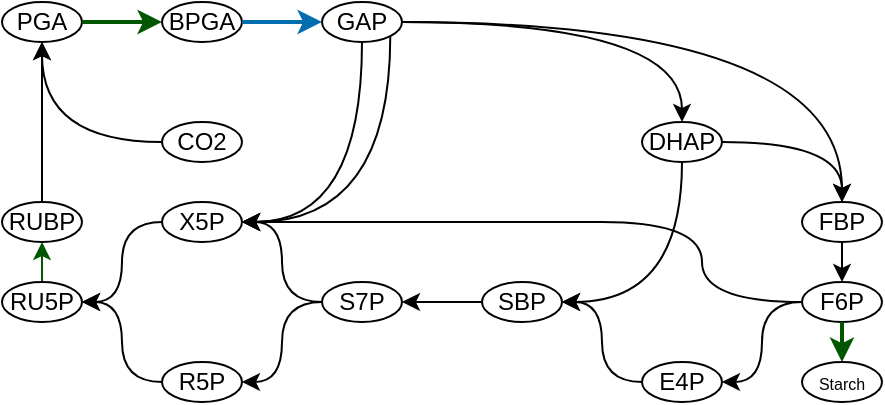 <mxfile>
    <diagram id="m1c5xFg46kZD4bizrOMW" name="Page-1">
        <mxGraphModel dx="265" dy="312" grid="1" gridSize="10" guides="1" tooltips="1" connect="1" arrows="1" fold="1" page="1" pageScale="1" pageWidth="520" pageHeight="300" background="#ffffff" math="0" shadow="0">
            <root>
                <mxCell id="0"/>
                <mxCell id="1" parent="0"/>
                <mxCell id="3" value="PGA" style="ellipse;whiteSpace=wrap;html=1;strokeColor=#000000;strokeWidth=1;" parent="1" vertex="1">
                    <mxGeometry x="40" y="50" width="40" height="20" as="geometry"/>
                </mxCell>
                <mxCell id="5" value="BPGA" style="ellipse;whiteSpace=wrap;html=1;strokeColor=#000000;strokeWidth=1;" parent="1" vertex="1">
                    <mxGeometry x="120" y="50" width="40" height="20" as="geometry"/>
                </mxCell>
                <object label="" reaction="vPGA_kinase" id="2">
                    <mxCell style="edgeStyle=orthogonalEdgeStyle;curved=1;rounded=0;orthogonalLoop=1;jettySize=auto;html=1;exitX=1;exitY=0.5;exitDx=0;exitDy=0;strokeWidth=2;fillColor=#008a00;strokeColor=#005700;" parent="1" source="3" target="5" edge="1">
                        <mxGeometry x="40" y="50" as="geometry"/>
                    </mxCell>
                </object>
                <object label="" reaction="v10" id="42">
                    <mxCell style="edgeStyle=orthogonalEdgeStyle;rounded=0;orthogonalLoop=1;jettySize=auto;html=1;exitX=1;exitY=1;exitDx=0;exitDy=0;entryX=1;entryY=0.5;entryDx=0;entryDy=0;curved=1;strokeColor=#000000;" edge="1" parent="1" source="10" target="29">
                        <mxGeometry relative="1" as="geometry">
                            <Array as="points">
                                <mxPoint x="234" y="160"/>
                            </Array>
                        </mxGeometry>
                    </mxCell>
                </object>
                <mxCell id="10" value="GAP" style="ellipse;whiteSpace=wrap;html=1;strokeColor=#000000;strokeWidth=1;" parent="1" vertex="1">
                    <mxGeometry x="200" y="50" width="40" height="20" as="geometry"/>
                </mxCell>
                <object label="" reaction="vBPGA_dehydrogenase" id="4">
                    <mxCell style="edgeStyle=orthogonalEdgeStyle;curved=1;rounded=0;orthogonalLoop=1;jettySize=auto;html=1;entryX=0;entryY=0.5;entryDx=0;entryDy=0;strokeWidth=2;fillColor=#1ba1e2;strokeColor=#006EAF;exitX=1;exitY=0.5;exitDx=0;exitDy=0;" parent="1" source="5" target="10" edge="1">
                        <mxGeometry x="40" y="50" as="geometry">
                            <mxPoint x="180" y="60" as="sourcePoint"/>
                        </mxGeometry>
                    </mxCell>
                </object>
                <mxCell id="12" value="DHAP" style="ellipse;whiteSpace=wrap;html=1;strokeColor=#000000;strokeWidth=1;" parent="1" vertex="1">
                    <mxGeometry x="360" y="110" width="40" height="20" as="geometry"/>
                </mxCell>
                <object label="" reaction="vTPI" id="6">
                    <mxCell style="edgeStyle=orthogonalEdgeStyle;curved=1;rounded=0;orthogonalLoop=1;jettySize=auto;html=1;exitX=1;exitY=0.5;exitDx=0;exitDy=0;strokeWidth=1;strokeColor=#000000;" parent="1" source="10" target="12" edge="1">
                        <mxGeometry x="40" y="50" as="geometry"/>
                    </mxCell>
                </object>
                <mxCell id="14" value="FBP" style="ellipse;whiteSpace=wrap;html=1;strokeColor=#000000;strokeWidth=1;" parent="1" vertex="1">
                    <mxGeometry x="440" y="150" width="40" height="20" as="geometry"/>
                </mxCell>
                <object label="" reaction="vAldolase" id="7">
                    <mxCell style="edgeStyle=orthogonalEdgeStyle;curved=1;rounded=0;orthogonalLoop=1;jettySize=auto;html=1;exitX=1;exitY=0.5;exitDx=0;exitDy=0;entryX=0.5;entryY=0;entryDx=0;entryDy=0;strokeWidth=1;strokeColor=#000000;" parent="1" source="10" target="14" edge="1">
                        <mxGeometry x="40" y="50" as="geometry"/>
                    </mxCell>
                </object>
                <object label="" reaction="vAldolase" id="39">
                    <mxCell style="edgeStyle=orthogonalEdgeStyle;curved=1;rounded=0;orthogonalLoop=1;jettySize=auto;html=1;exitX=1;exitY=0.5;exitDx=0;exitDy=0;entryX=0.5;entryY=0;entryDx=0;entryDy=0;strokeColor=#000000;" parent="1" source="12" target="14" edge="1">
                        <mxGeometry x="40" y="50" as="geometry"/>
                    </mxCell>
                </object>
                <object label="" reaction="vRuBisCO" id="15">
                    <mxCell style="edgeStyle=orthogonalEdgeStyle;curved=1;rounded=0;orthogonalLoop=1;jettySize=auto;html=1;exitX=0.5;exitY=0;exitDx=0;exitDy=0;entryX=0.5;entryY=1;entryDx=0;entryDy=0;strokeWidth=1;strokeColor=#000000;" parent="1" source="16" target="3" edge="1">
                        <mxGeometry x="40" y="50" as="geometry"/>
                    </mxCell>
                </object>
                <mxCell id="16" value="RUBP" style="ellipse;whiteSpace=wrap;html=1;strokeColor=#000000;strokeWidth=1;" parent="1" vertex="1">
                    <mxGeometry x="40" y="150" width="40" height="20" as="geometry"/>
                </mxCell>
                <object label="" reaction="vRuBisCO" id="17">
                    <mxCell style="edgeStyle=orthogonalEdgeStyle;rounded=0;orthogonalLoop=1;jettySize=auto;html=1;exitX=0;exitY=0.5;exitDx=0;exitDy=0;strokeWidth=1;curved=1;entryX=0.5;entryY=1;entryDx=0;entryDy=0;strokeColor=#000000;" parent="1" source="18" target="3" edge="1">
                        <mxGeometry x="40" y="50" as="geometry">
                            <Array as="points">
                                <mxPoint x="60" y="120"/>
                            </Array>
                        </mxGeometry>
                    </mxCell>
                </object>
                <mxCell id="18" value="CO2" style="ellipse;whiteSpace=wrap;html=1;strokeColor=#000000;strokeWidth=1;" parent="1" vertex="1">
                    <mxGeometry x="120" y="110" width="40" height="20" as="geometry"/>
                </mxCell>
                <mxCell id="20" value="&lt;font style=&quot;font-size: 8px&quot;&gt;Starch&lt;/font&gt;" style="ellipse;whiteSpace=wrap;html=1;strokeColor=#000000;strokeWidth=1;verticalAlign=middle;" parent="1" vertex="1">
                    <mxGeometry x="440" y="230" width="40" height="20" as="geometry"/>
                </mxCell>
                <mxCell id="23" value="F6P" style="ellipse;whiteSpace=wrap;html=1;strokeColor=#000000;strokeWidth=1;" parent="1" vertex="1">
                    <mxGeometry x="440" y="190" width="40" height="20" as="geometry"/>
                </mxCell>
                <object label="" reaction="vFBPase" id="13">
                    <mxCell style="edgeStyle=orthogonalEdgeStyle;rounded=0;orthogonalLoop=1;jettySize=auto;html=1;exitX=0.5;exitY=1;exitDx=0;exitDy=0;entryX=0.5;entryY=0;entryDx=0;entryDy=0;strokeColor=#000000;curved=1;" parent="1" source="14" target="23" edge="1">
                        <mxGeometry x="40" y="50" as="geometry"/>
                    </mxCell>
                </object>
                <object label="" reaction="vStarch" id="19">
                    <mxCell style="edgeStyle=orthogonalEdgeStyle;curved=1;rounded=0;orthogonalLoop=1;jettySize=auto;html=1;entryX=0.5;entryY=0;entryDx=0;entryDy=0;strokeWidth=2;fillColor=#008a00;strokeColor=#005700;exitX=0.5;exitY=1;exitDx=0;exitDy=0;" parent="1" source="23" target="20" edge="1">
                        <mxGeometry x="40" y="50" as="geometry">
                            <mxPoint x="580" y="55" as="sourcePoint"/>
                        </mxGeometry>
                    </mxCell>
                </object>
                <object label="" reaction="v13" id="24">
                    <mxCell style="edgeStyle=orthogonalEdgeStyle;rounded=0;orthogonalLoop=1;jettySize=auto;html=1;exitX=0.5;exitY=0;exitDx=0;exitDy=0;curved=1;strokeColor=#005700;" parent="1" source="25" target="16" edge="1">
                        <mxGeometry x="40" y="50" as="geometry"/>
                    </mxCell>
                </object>
                <mxCell id="25" value="RU5P" style="ellipse;whiteSpace=wrap;html=1;strokeColor=#000000;strokeWidth=1;" parent="1" vertex="1">
                    <mxGeometry x="40" y="190" width="40" height="20" as="geometry"/>
                </mxCell>
                <object label="" reaction="v11" id="26">
                    <mxCell style="edgeStyle=orthogonalEdgeStyle;rounded=0;orthogonalLoop=1;jettySize=auto;html=1;exitX=0;exitY=0.5;exitDx=0;exitDy=0;entryX=1;entryY=0.5;entryDx=0;entryDy=0;strokeColor=#000000;curved=1;" parent="1" source="27" target="25" edge="1">
                        <mxGeometry x="40" y="50" as="geometry"/>
                    </mxCell>
                </object>
                <mxCell id="27" value="R5P" style="ellipse;whiteSpace=wrap;html=1;strokeColor=#000000;strokeWidth=1;" parent="1" vertex="1">
                    <mxGeometry x="120" y="230" width="40" height="20" as="geometry"/>
                </mxCell>
                <object label="" reaction="v12" id="28">
                    <mxCell style="edgeStyle=orthogonalEdgeStyle;rounded=0;orthogonalLoop=1;jettySize=auto;html=1;exitX=0;exitY=0.5;exitDx=0;exitDy=0;entryX=1;entryY=0.5;entryDx=0;entryDy=0;strokeColor=#000000;curved=1;" parent="1" source="29" target="25" edge="1">
                        <mxGeometry x="40" y="50" as="geometry"/>
                    </mxCell>
                </object>
                <mxCell id="29" value="X5P" style="ellipse;whiteSpace=wrap;html=1;strokeColor=#000000;strokeWidth=1;" parent="1" vertex="1">
                    <mxGeometry x="120" y="150" width="40" height="20" as="geometry"/>
                </mxCell>
                <object label="" reaction="vF6P_Transketolase" id="9">
                    <mxCell style="edgeStyle=orthogonalEdgeStyle;curved=1;rounded=0;orthogonalLoop=1;jettySize=auto;html=1;exitX=0.5;exitY=1;exitDx=0;exitDy=0;entryX=1;entryY=0.5;entryDx=0;entryDy=0;strokeColor=#000000;" parent="1" source="10" target="29" edge="1">
                        <mxGeometry x="40" y="50" as="geometry"/>
                    </mxCell>
                </object>
                <object label="" reaction="vF6P_Transketolase" id="22">
                    <mxCell style="edgeStyle=orthogonalEdgeStyle;curved=1;rounded=0;orthogonalLoop=1;jettySize=auto;html=1;exitX=0;exitY=0.5;exitDx=0;exitDy=0;strokeColor=#000000;entryX=1;entryY=0.5;entryDx=0;entryDy=0;" parent="1" source="23" target="29" edge="1">
                        <mxGeometry x="40" y="50" as="geometry">
                            <Array as="points">
                                <mxPoint x="390" y="200"/>
                                <mxPoint x="390" y="160"/>
                                <mxPoint x="290" y="160"/>
                            </Array>
                            <mxPoint x="200" y="160" as="targetPoint"/>
                        </mxGeometry>
                    </mxCell>
                </object>
                <mxCell id="31" value="E4P" style="ellipse;whiteSpace=wrap;html=1;strokeColor=#000000;strokeWidth=1;" parent="1" vertex="1">
                    <mxGeometry x="360" y="230" width="40" height="20" as="geometry"/>
                </mxCell>
                <object label="" reaction="vF6P_Transketolase" id="21">
                    <mxCell style="edgeStyle=orthogonalEdgeStyle;curved=1;rounded=0;orthogonalLoop=1;jettySize=auto;html=1;exitX=0;exitY=0.5;exitDx=0;exitDy=0;entryX=1;entryY=0.5;entryDx=0;entryDy=0;strokeColor=#000000;" parent="1" source="23" target="31" edge="1">
                        <mxGeometry x="40" y="50" as="geometry"/>
                    </mxCell>
                </object>
                <mxCell id="33" value="SBP" style="ellipse;whiteSpace=wrap;html=1;strokeColor=#000000;strokeWidth=1;" parent="1" vertex="1">
                    <mxGeometry x="280" y="190" width="40" height="20" as="geometry"/>
                </mxCell>
                <object label="" reaction="v8" id="38">
                    <mxCell style="edgeStyle=orthogonalEdgeStyle;curved=1;rounded=0;orthogonalLoop=1;jettySize=auto;html=1;exitX=0.5;exitY=1;exitDx=0;exitDy=0;entryX=1;entryY=0.5;entryDx=0;entryDy=0;strokeColor=#000000;" parent="1" source="12" target="33" edge="1">
                        <mxGeometry x="40" y="50" as="geometry"/>
                    </mxCell>
                </object>
                <object label="" reaction="v8" id="30">
                    <mxCell style="edgeStyle=orthogonalEdgeStyle;curved=1;rounded=0;orthogonalLoop=1;jettySize=auto;html=1;exitX=0;exitY=0.5;exitDx=0;exitDy=0;entryX=1;entryY=0.5;entryDx=0;entryDy=0;strokeColor=#000000;" parent="1" source="31" target="33" edge="1">
                        <mxGeometry x="40" y="50" as="geometry"/>
                    </mxCell>
                </object>
                <object label="" reaction="v10" id="34">
                    <mxCell style="edgeStyle=orthogonalEdgeStyle;curved=1;rounded=0;orthogonalLoop=1;jettySize=auto;html=1;exitX=0;exitY=0.5;exitDx=0;exitDy=0;entryX=1;entryY=0.5;entryDx=0;entryDy=0;strokeColor=#000000;" parent="1" source="36" target="27" edge="1">
                        <mxGeometry x="40" y="50" as="geometry">
                            <Array as="points">
                                <mxPoint x="180" y="200"/>
                                <mxPoint x="180" y="240"/>
                            </Array>
                        </mxGeometry>
                    </mxCell>
                </object>
                <object label="" reaction="v10" id="35">
                    <mxCell style="edgeStyle=orthogonalEdgeStyle;curved=1;rounded=0;orthogonalLoop=1;jettySize=auto;html=1;exitX=0;exitY=0.5;exitDx=0;exitDy=0;entryX=1;entryY=0.5;entryDx=0;entryDy=0;strokeColor=#000000;" parent="1" source="36" target="29" edge="1">
                        <mxGeometry x="40" y="50" as="geometry">
                            <Array as="points">
                                <mxPoint x="180" y="200"/>
                                <mxPoint x="180" y="160"/>
                            </Array>
                        </mxGeometry>
                    </mxCell>
                </object>
                <mxCell id="36" value="S7P" style="ellipse;whiteSpace=wrap;html=1;strokeColor=#000000;strokeWidth=1;" parent="1" vertex="1">
                    <mxGeometry x="200" y="190" width="40" height="20" as="geometry"/>
                </mxCell>
                <object label="" reaction="v9" id="32">
                    <mxCell style="edgeStyle=orthogonalEdgeStyle;curved=1;rounded=0;orthogonalLoop=1;jettySize=auto;html=1;exitX=0;exitY=0.5;exitDx=0;exitDy=0;entryX=1;entryY=0.5;entryDx=0;entryDy=0;strokeColor=#000000;" parent="1" source="33" target="36" edge="1">
                        <mxGeometry x="40" y="50" as="geometry"/>
                    </mxCell>
                </object>
            </root>
        </mxGraphModel>
    </diagram>
</mxfile>
